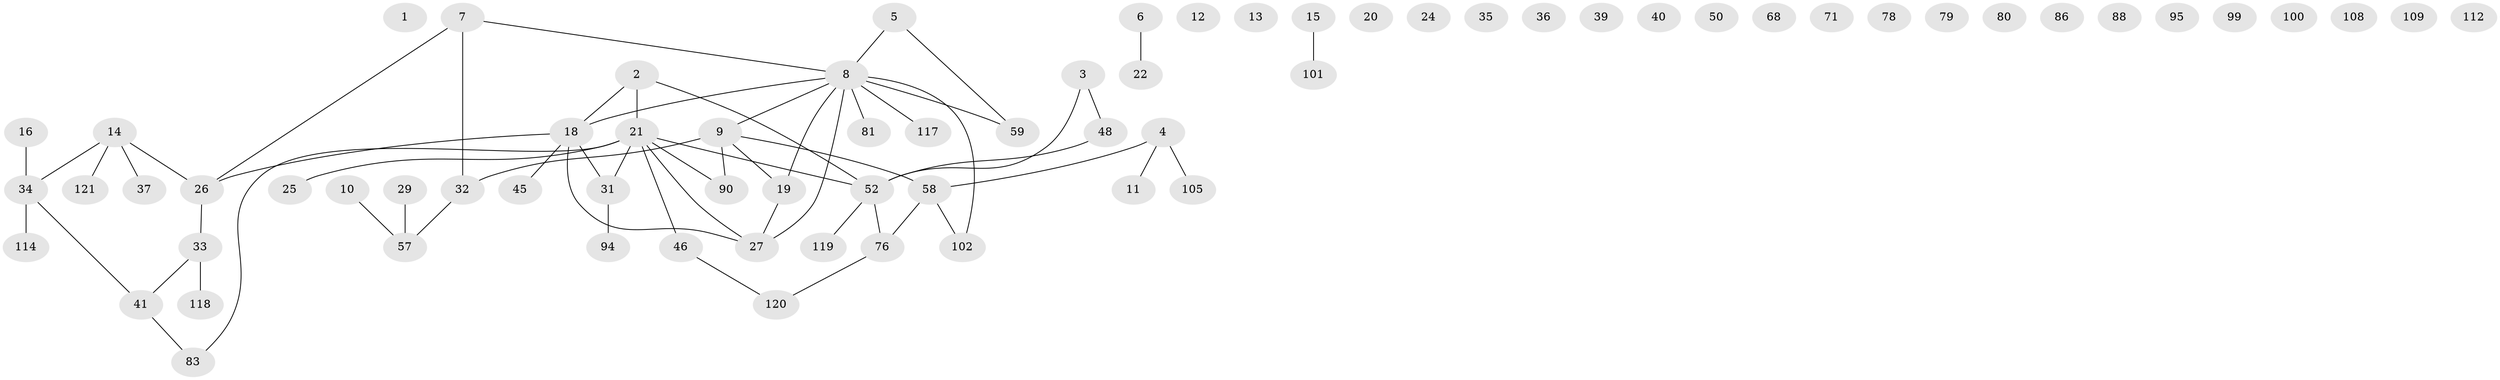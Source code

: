 // original degree distribution, {0: 0.19008264462809918, 1: 0.24793388429752067, 2: 0.2644628099173554, 3: 0.15702479338842976, 4: 0.10743801652892562, 8: 0.008264462809917356, 7: 0.008264462809917356, 5: 0.01652892561983471}
// Generated by graph-tools (version 1.1) at 2025/16/03/04/25 18:16:35]
// undirected, 71 vertices, 61 edges
graph export_dot {
graph [start="1"]
  node [color=gray90,style=filled];
  1;
  2 [super="+115"];
  3 [super="+44+64"];
  4 [super="+23+62"];
  5 [super="+85"];
  6 [super="+28+87"];
  7 [super="+93+97"];
  8 [super="+17+63+72"];
  9 [super="+55+69+111"];
  10 [super="+113"];
  11;
  12;
  13;
  14 [super="+70+107"];
  15 [super="+51"];
  16 [super="+42"];
  18 [super="+67+92+98+106"];
  19 [super="+61"];
  20;
  21 [super="+54+60+66"];
  22;
  24;
  25;
  26 [super="+74+75"];
  27 [super="+43+104"];
  29 [super="+30"];
  31 [super="+38+103"];
  32 [super="+84"];
  33 [super="+65"];
  34 [super="+47+73"];
  35;
  36;
  37;
  39;
  40;
  41 [super="+56+91"];
  45;
  46 [super="+49"];
  48 [super="+53"];
  50;
  52 [super="+77+116"];
  57;
  58 [super="+89+96"];
  59;
  68;
  71;
  76 [super="+82"];
  78;
  79;
  80;
  81 [super="+110"];
  83;
  86;
  88;
  90;
  94;
  95;
  99;
  100;
  101;
  102;
  105;
  108;
  109;
  112;
  114;
  117;
  118;
  119;
  120;
  121;
  2 -- 18;
  2 -- 21;
  2 -- 52;
  3 -- 48;
  3 -- 52;
  4 -- 105;
  4 -- 11;
  4 -- 58;
  5 -- 59;
  5 -- 8;
  6 -- 22;
  7 -- 32;
  7 -- 26;
  7 -- 8;
  8 -- 102;
  8 -- 59;
  8 -- 19;
  8 -- 117;
  8 -- 9;
  8 -- 18;
  8 -- 27;
  8 -- 81;
  9 -- 90;
  9 -- 19;
  9 -- 32;
  9 -- 58;
  10 -- 57;
  14 -- 37;
  14 -- 121;
  14 -- 26;
  14 -- 34;
  15 -- 101;
  16 -- 34;
  18 -- 31;
  18 -- 45;
  18 -- 26;
  18 -- 27;
  19 -- 27;
  21 -- 83;
  21 -- 52;
  21 -- 25 [weight=2];
  21 -- 90;
  21 -- 46;
  21 -- 27;
  21 -- 31;
  26 -- 33;
  29 -- 57;
  31 -- 94;
  32 -- 57;
  33 -- 118;
  33 -- 41;
  34 -- 114;
  34 -- 41;
  41 -- 83;
  46 -- 120;
  48 -- 52;
  52 -- 119;
  52 -- 76;
  58 -- 102;
  58 -- 76;
  76 -- 120;
}
